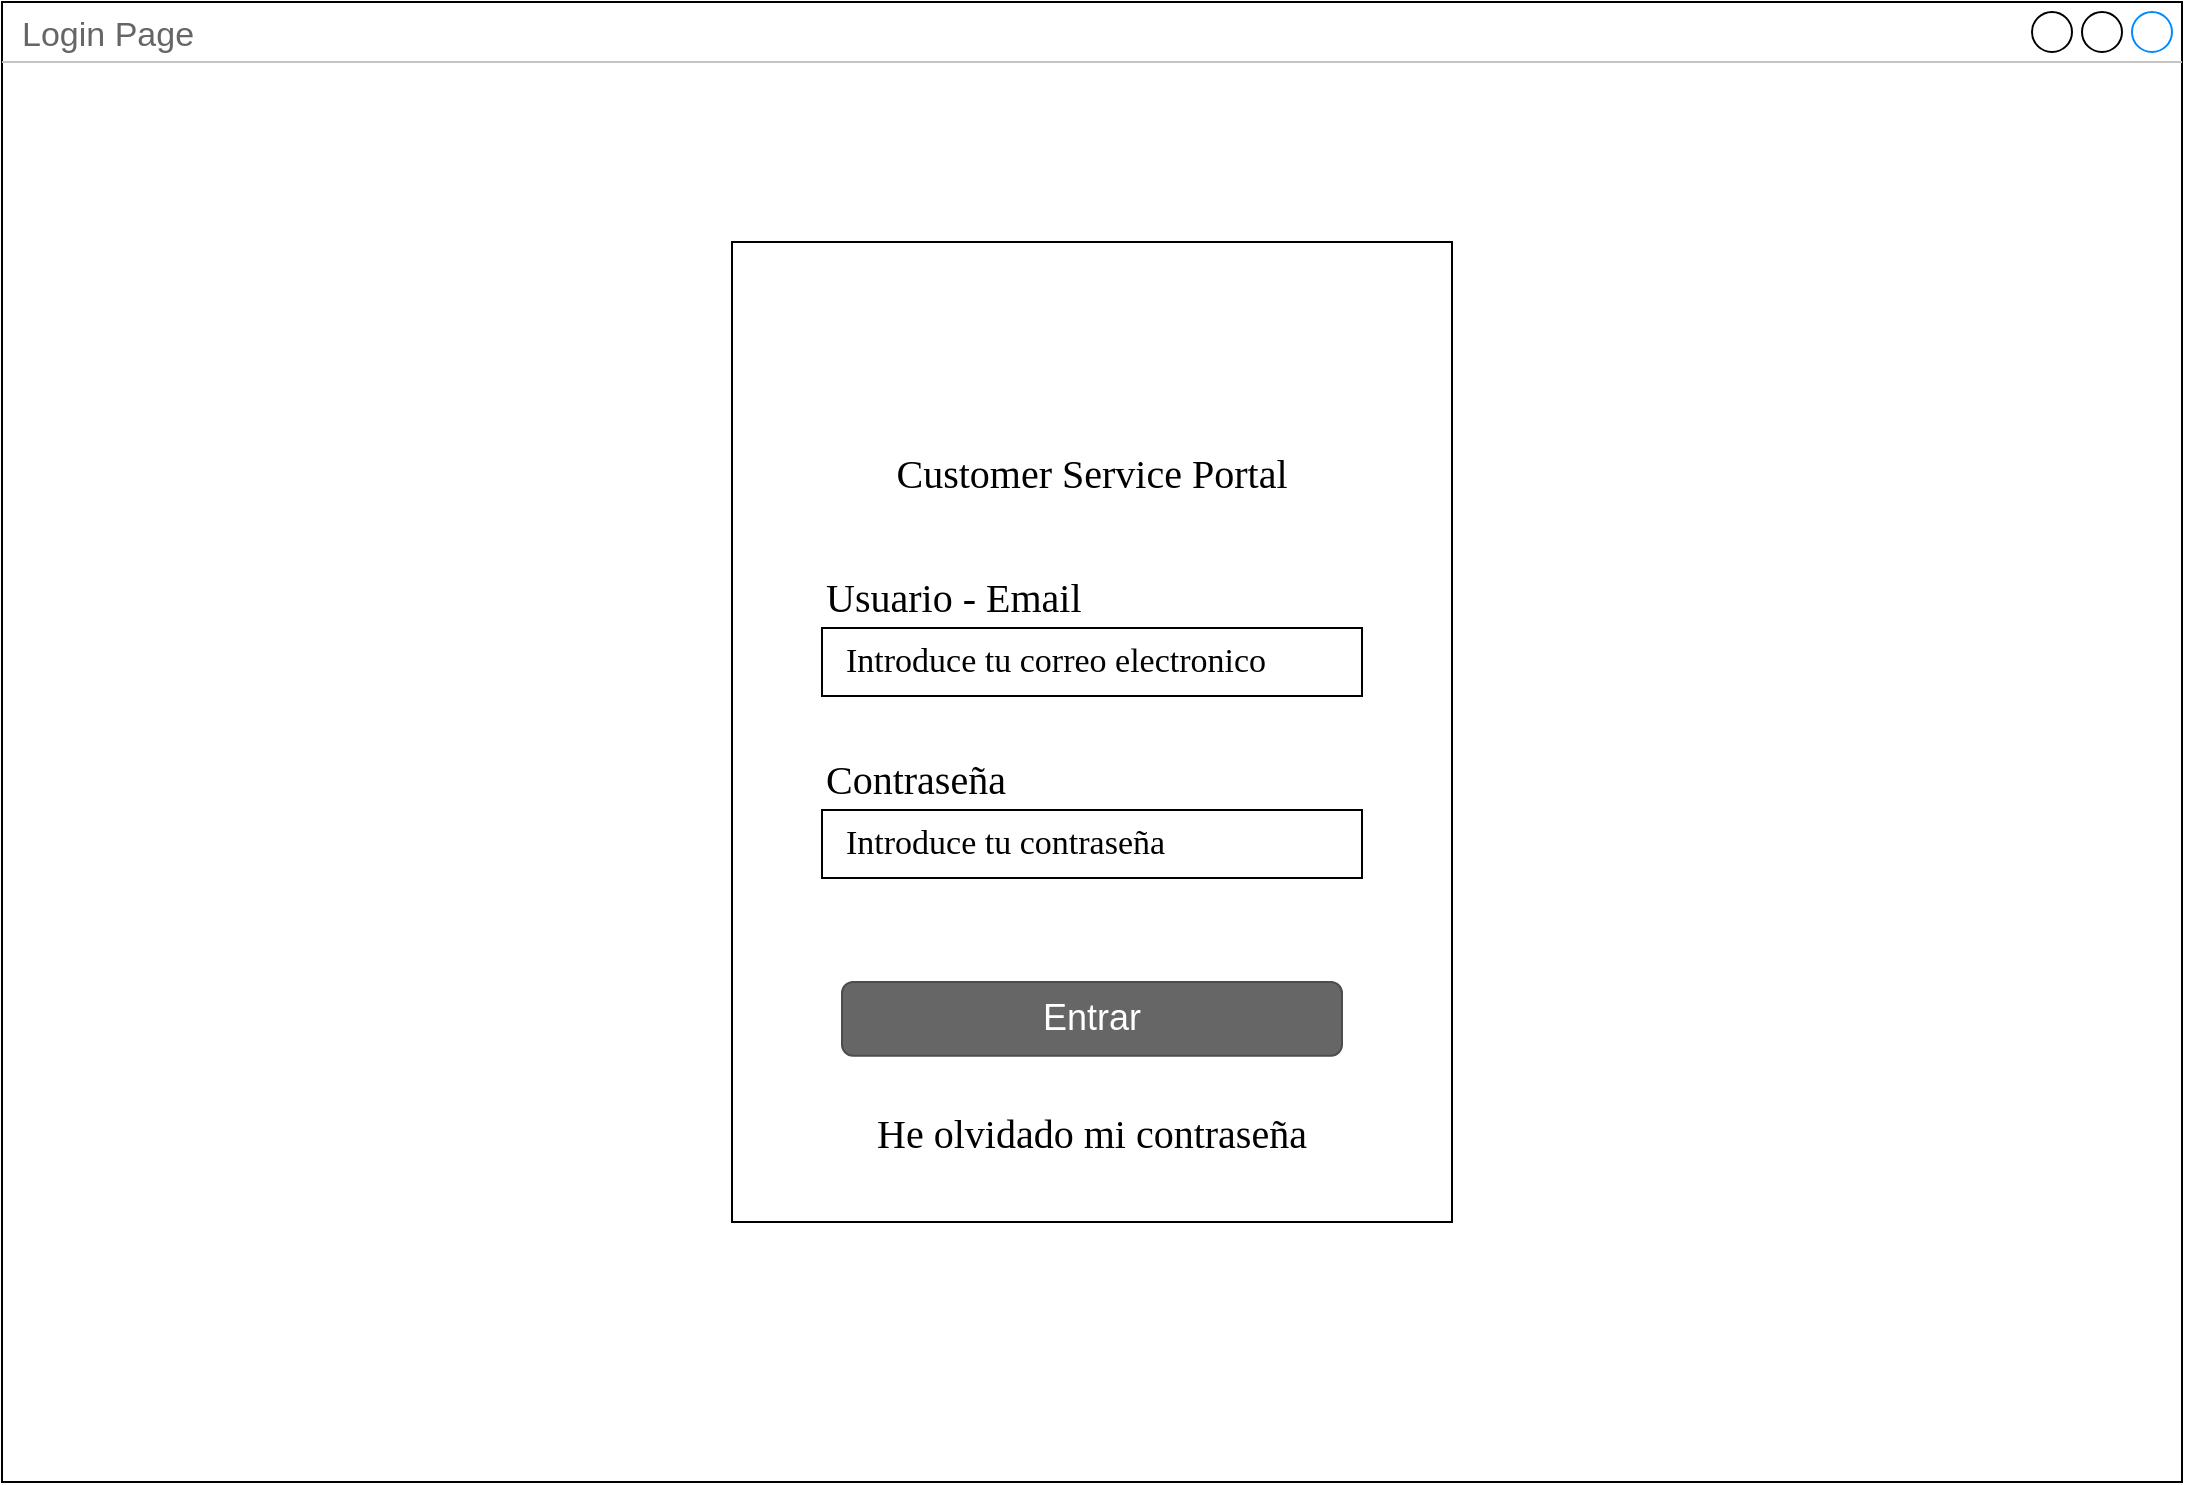 <mxfile version="21.0.6" type="github"><diagram name="Page-1" id="Y3YIVF_J3zuJXZcTHVKd"><mxGraphModel dx="2049" dy="2664" grid="1" gridSize="10" guides="1" tooltips="1" connect="1" arrows="1" fold="1" page="1" pageScale="1" pageWidth="1169" pageHeight="827" math="0" shadow="0"><root><mxCell id="0"/><mxCell id="1" parent="0"/><mxCell id="NjGmqes-ftR8JCJqHtnh-2" value="Login Page" style="strokeWidth=1;shadow=0;dashed=0;align=center;html=1;shape=mxgraph.mockup.containers.window;align=left;verticalAlign=top;spacingLeft=8;strokeColor2=#008cff;strokeColor3=#c4c4c4;fontColor=#666666;mainText=;fontSize=17;labelBackgroundColor=none;whiteSpace=wrap;" parent="1" vertex="1"><mxGeometry x="40" y="-1610" width="1090" height="740" as="geometry"/></mxCell><mxCell id="r6Omzg07QjNns_tZF6sC-2" value="" style="rounded=0;whiteSpace=wrap;html=1;direction=south;movable=0;resizable=0;rotatable=0;deletable=0;editable=0;locked=1;connectable=0;" vertex="1" parent="1"><mxGeometry x="405" y="-1490" width="360" height="490" as="geometry"/></mxCell><mxCell id="r6Omzg07QjNns_tZF6sC-4" value="" style="rounded=0;whiteSpace=wrap;html=1;" vertex="1" parent="1"><mxGeometry x="450" y="-1206" width="270" height="34" as="geometry"/></mxCell><mxCell id="r6Omzg07QjNns_tZF6sC-5" value="&lt;font face=&quot;amnasis&quot; data-font-src=&quot;https://fonts.googleapis.com/css?family=amnasis&quot; style=&quot;font-size: 20px;&quot;&gt;Usuario - Email&lt;/font&gt;" style="text;html=1;strokeColor=none;fillColor=none;align=left;verticalAlign=middle;whiteSpace=wrap;rounded=0;" vertex="1" parent="1"><mxGeometry x="450" y="-1328" width="160" height="30" as="geometry"/></mxCell><mxCell id="r6Omzg07QjNns_tZF6sC-7" value="&lt;font face=&quot;amnasis&quot;&gt;&lt;span style=&quot;font-size: 20px;&quot;&gt;Contraseña&lt;/span&gt;&lt;/font&gt;" style="text;html=1;strokeColor=none;fillColor=none;align=left;verticalAlign=middle;whiteSpace=wrap;rounded=0;" vertex="1" parent="1"><mxGeometry x="450" y="-1237" width="160" height="30" as="geometry"/></mxCell><mxCell id="r6Omzg07QjNns_tZF6sC-8" value="&lt;font face=&quot;amnasis&quot; data-font-src=&quot;https://fonts.googleapis.com/css?family=amnasis&quot; style=&quot;font-size: 17px;&quot;&gt;Introduce tu contraseña&lt;/font&gt;" style="text;html=1;strokeColor=none;fillColor=none;align=left;verticalAlign=middle;whiteSpace=wrap;rounded=0;" vertex="1" parent="1"><mxGeometry x="460" y="-1204" width="250" height="30" as="geometry"/></mxCell><mxCell id="r6Omzg07QjNns_tZF6sC-9" value="&lt;font face=&quot;amnasis&quot;&gt;&lt;span style=&quot;font-size: 20px;&quot;&gt;He olvidado mi contraseña&lt;/span&gt;&lt;/font&gt;" style="text;html=1;strokeColor=none;fillColor=none;align=center;verticalAlign=middle;whiteSpace=wrap;rounded=0;" vertex="1" parent="1"><mxGeometry x="450" y="-1060" width="270" height="30" as="geometry"/></mxCell><mxCell id="r6Omzg07QjNns_tZF6sC-10" value="&lt;font style=&quot;font-size: 18px;&quot;&gt;Entrar&lt;/font&gt;" style="rounded=1;html=1;shadow=0;dashed=0;whiteSpace=wrap;fontSize=10;fillColor=#666666;align=center;strokeColor=#4D4D4D;fontColor=#ffffff;" vertex="1" parent="1"><mxGeometry x="460" y="-1120" width="250" height="36.88" as="geometry"/></mxCell><mxCell id="r6Omzg07QjNns_tZF6sC-12" value="&lt;font face=&quot;amnasis&quot; data-font-src=&quot;https://fonts.googleapis.com/css?family=amnasis&quot; style=&quot;font-size: 20px;&quot;&gt;Customer Service Portal&lt;/font&gt;" style="text;html=1;strokeColor=none;fillColor=none;align=center;verticalAlign=middle;whiteSpace=wrap;rounded=0;" vertex="1" parent="1"><mxGeometry x="450" y="-1390" width="270" height="30" as="geometry"/></mxCell><mxCell id="r6Omzg07QjNns_tZF6sC-13" value="" style="rounded=0;whiteSpace=wrap;html=1;" vertex="1" parent="1"><mxGeometry x="450" y="-1297" width="270" height="34" as="geometry"/></mxCell><mxCell id="r6Omzg07QjNns_tZF6sC-6" value="&lt;font face=&quot;amnasis&quot; data-font-src=&quot;https://fonts.googleapis.com/css?family=amnasis&quot; style=&quot;font-size: 17px;&quot;&gt;Introduce tu correo electronico&lt;/font&gt;" style="text;html=1;strokeColor=none;fillColor=none;align=left;verticalAlign=middle;whiteSpace=wrap;rounded=0;" vertex="1" parent="1"><mxGeometry x="460" y="-1295" width="250" height="30" as="geometry"/></mxCell></root></mxGraphModel></diagram></mxfile>